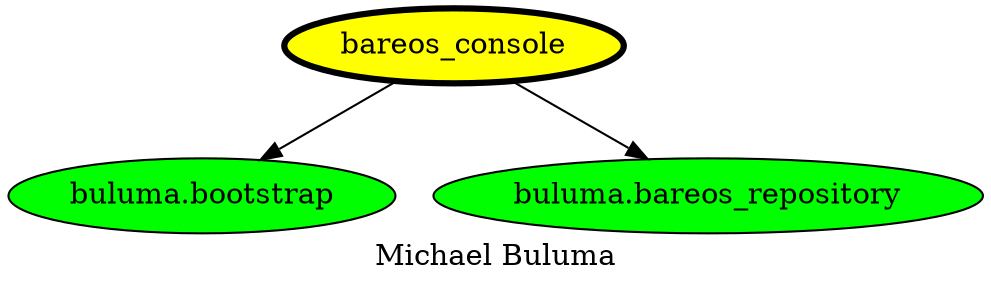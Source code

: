 digraph PhiloDilemma {
  label = "Michael Buluma" ;
  overlap=false
  {
    "bareos_console" [fillcolor=yellow style=filled penwidth=3]
    "buluma.bootstrap" [fillcolor=green style=filled]
    "buluma.bareos_repository" [fillcolor=green style=filled]
  }
  "bareos_console" -> "buluma.bootstrap"
  "bareos_console" -> "buluma.bareos_repository"
}
